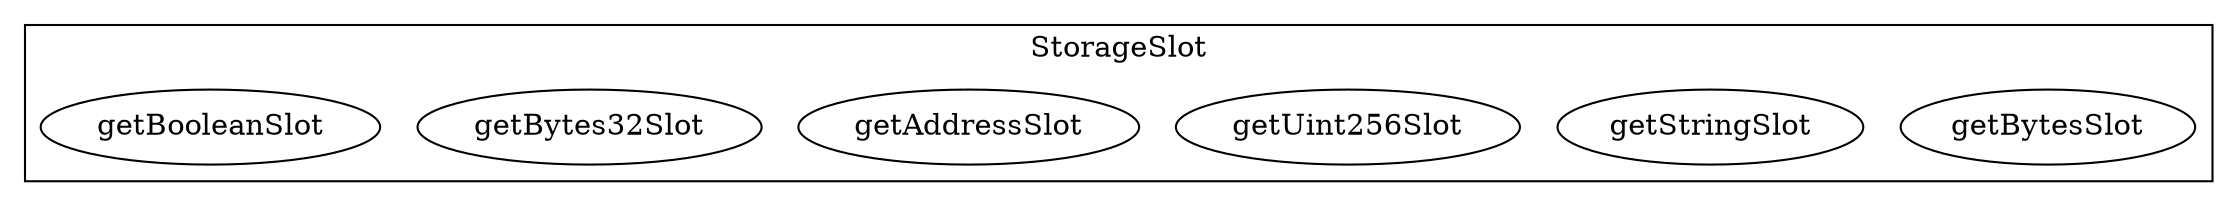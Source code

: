 strict digraph {
subgraph cluster_17836_StorageSlot {
label = "StorageSlot"
"17836_getBytesSlot" [label="getBytesSlot"]
"17836_getStringSlot" [label="getStringSlot"]
"17836_getUint256Slot" [label="getUint256Slot"]
"17836_getAddressSlot" [label="getAddressSlot"]
"17836_getBytes32Slot" [label="getBytes32Slot"]
"17836_getBooleanSlot" [label="getBooleanSlot"]
}subgraph cluster_solidity {
label = "[Solidity]"
}
}